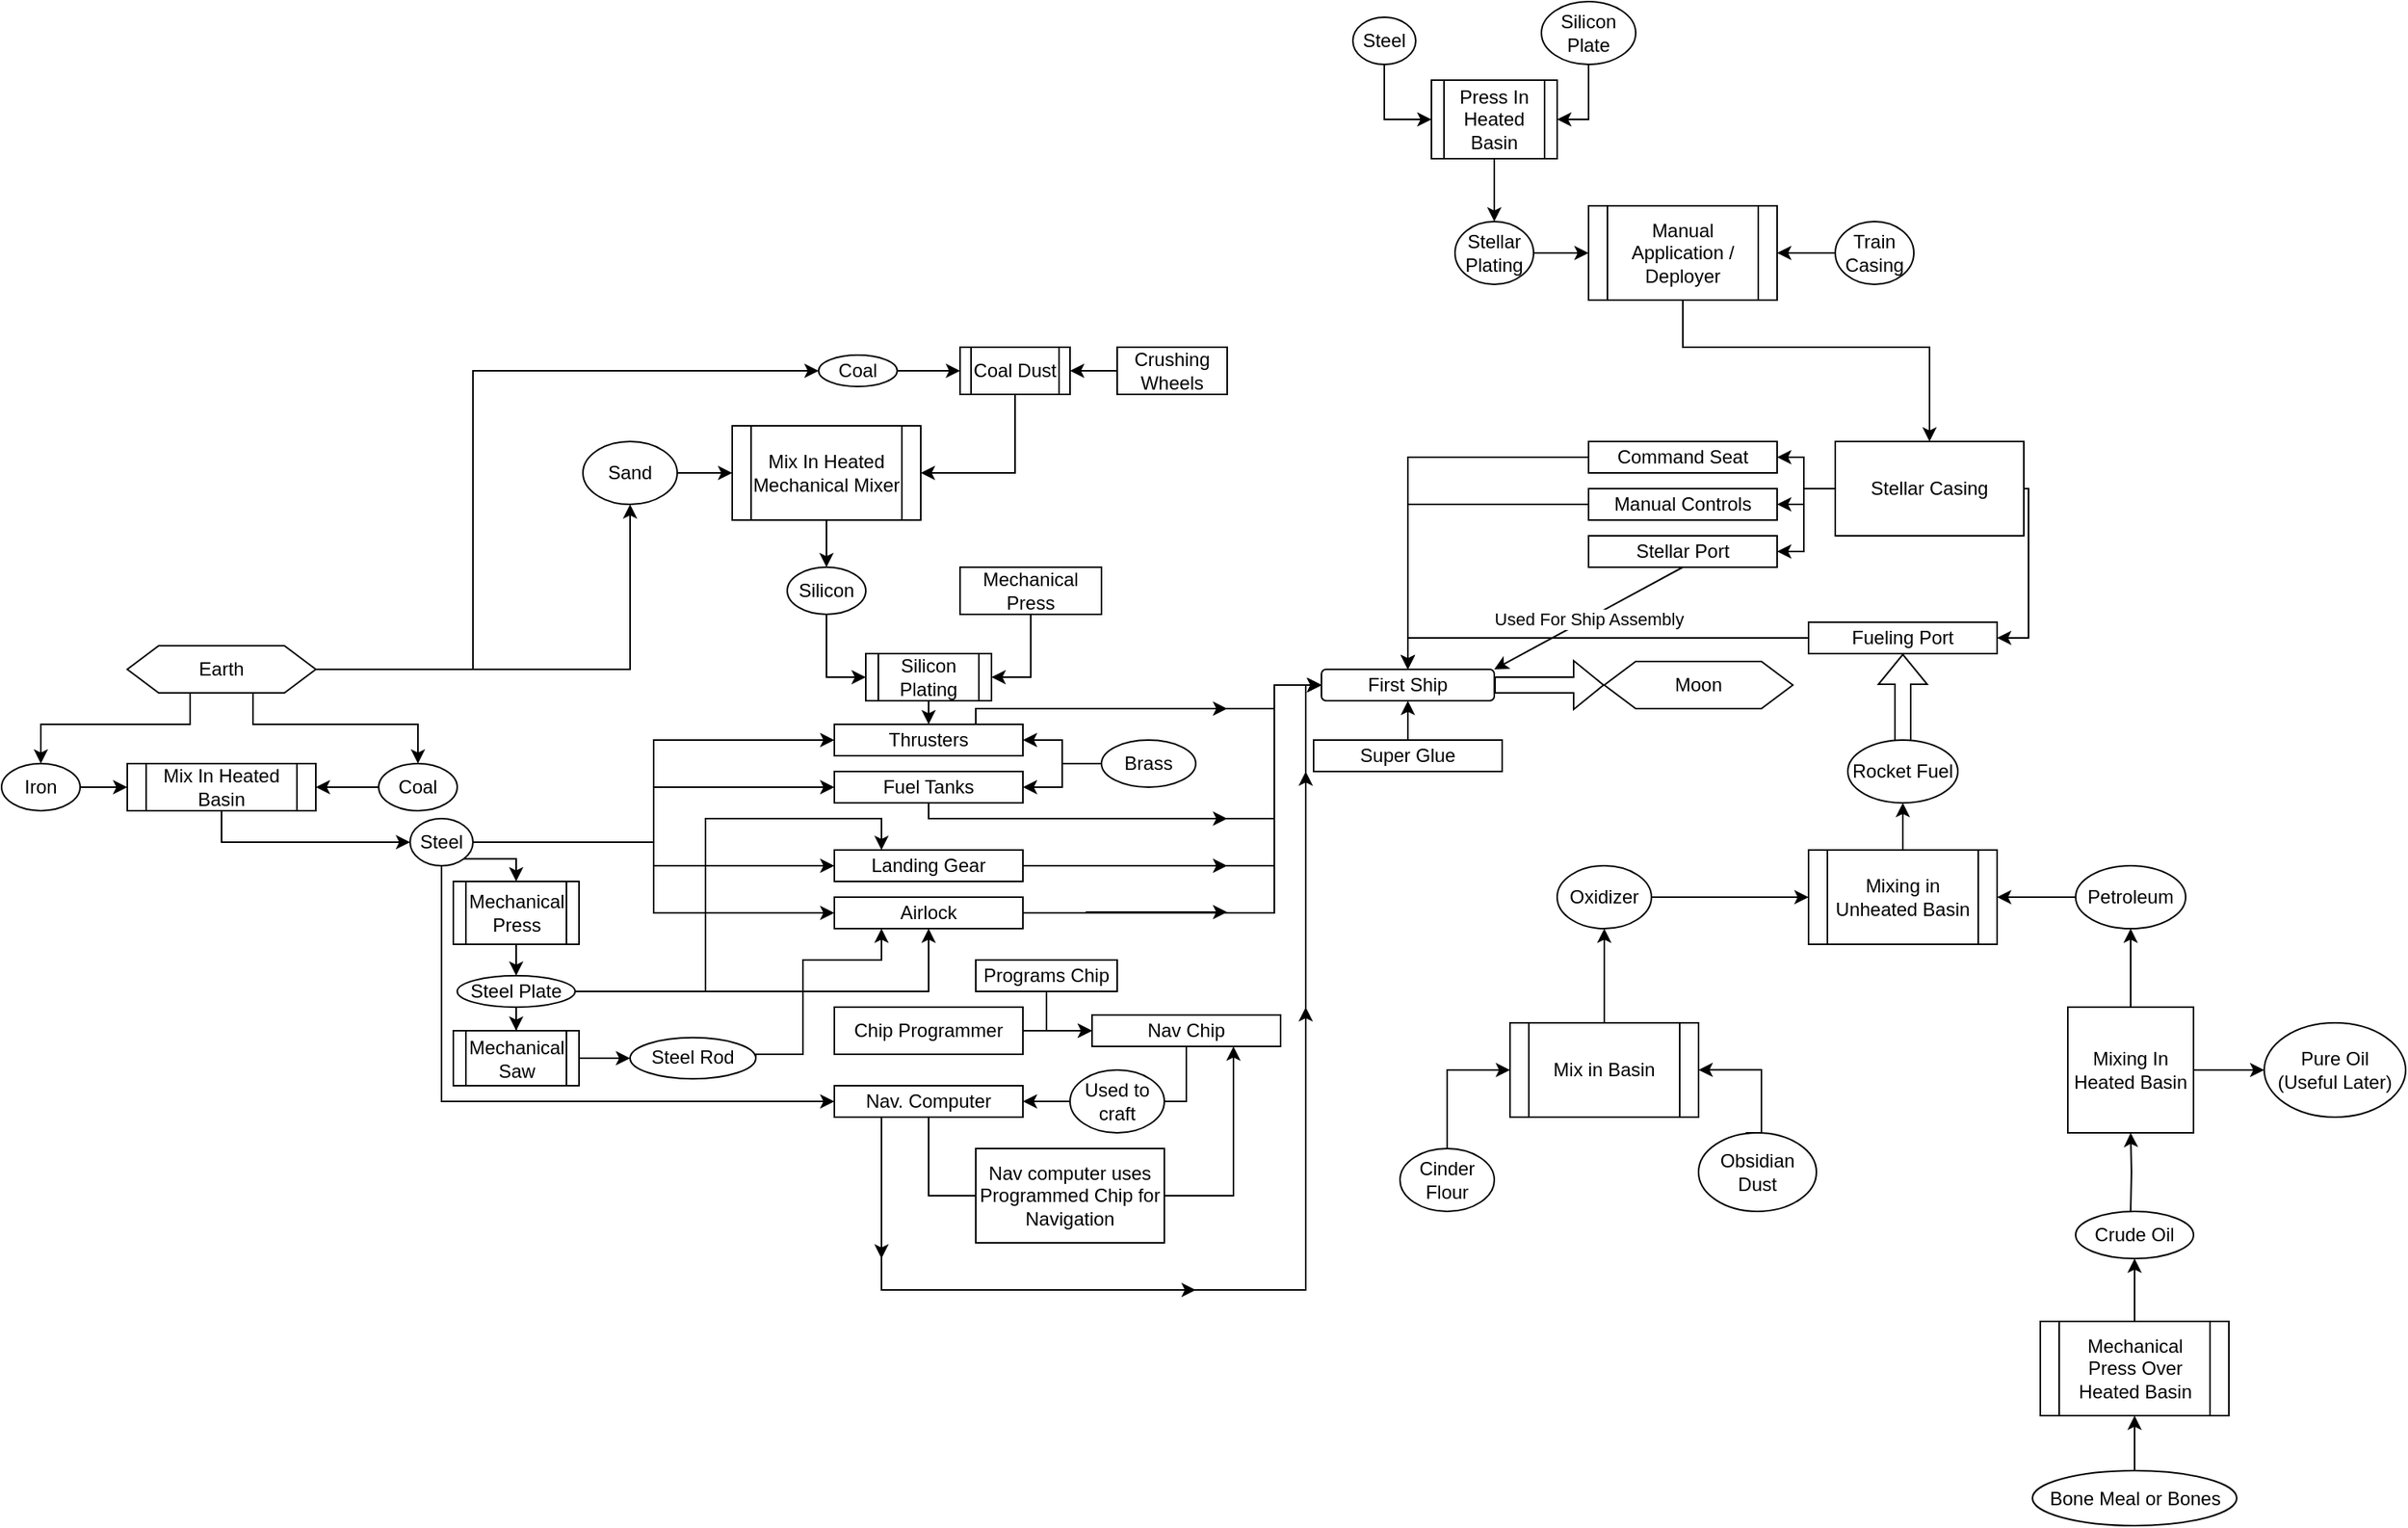 <mxfile version="22.0.3" type="device">
  <diagram id="C5RBs43oDa-KdzZeNtuy" name="Earth-&gt;Moon">
    <mxGraphModel dx="2336" dy="2049" grid="1" gridSize="10" guides="1" tooltips="1" connect="1" arrows="1" fold="1" page="1" pageScale="1" pageWidth="827" pageHeight="1169" math="0" shadow="0">
      <root>
        <mxCell id="WIyWlLk6GJQsqaUBKTNV-0" />
        <mxCell id="WIyWlLk6GJQsqaUBKTNV-1" parent="WIyWlLk6GJQsqaUBKTNV-0" />
        <mxCell id="cwQ-OPMPcQKXecQ_NL5o-87" style="edgeStyle=orthogonalEdgeStyle;rounded=0;orthogonalLoop=1;jettySize=auto;html=1;entryX=0.5;entryY=0;entryDx=0;entryDy=0;" parent="WIyWlLk6GJQsqaUBKTNV-1" source="9_5W3yclDO51c-iYAp30-9" target="9_5W3yclDO51c-iYAp30-6" edge="1">
          <mxGeometry relative="1" as="geometry" />
        </mxCell>
        <mxCell id="9_5W3yclDO51c-iYAp30-9" value="Fueling Port" style="rounded=0;whiteSpace=wrap;html=1;" parent="WIyWlLk6GJQsqaUBKTNV-1" vertex="1">
          <mxGeometry x="810" y="-15" width="120" height="20" as="geometry" />
        </mxCell>
        <mxCell id="9_5W3yclDO51c-iYAp30-6" value="First Ship" style="rounded=1;whiteSpace=wrap;html=1;" parent="WIyWlLk6GJQsqaUBKTNV-1" vertex="1">
          <mxGeometry x="500" y="15" width="110" height="20" as="geometry" />
        </mxCell>
        <mxCell id="cwQ-OPMPcQKXecQ_NL5o-86" style="edgeStyle=orthogonalEdgeStyle;rounded=0;orthogonalLoop=1;jettySize=auto;html=1;entryX=0.5;entryY=0;entryDx=0;entryDy=0;" parent="WIyWlLk6GJQsqaUBKTNV-1" source="9_5W3yclDO51c-iYAp30-14" target="9_5W3yclDO51c-iYAp30-6" edge="1">
          <mxGeometry relative="1" as="geometry" />
        </mxCell>
        <mxCell id="9_5W3yclDO51c-iYAp30-14" value="Command Seat" style="rounded=0;whiteSpace=wrap;html=1;" parent="WIyWlLk6GJQsqaUBKTNV-1" vertex="1">
          <mxGeometry x="670" y="-130" width="120" height="20" as="geometry" />
        </mxCell>
        <mxCell id="cwQ-OPMPcQKXecQ_NL5o-54" style="edgeStyle=orthogonalEdgeStyle;rounded=0;orthogonalLoop=1;jettySize=auto;html=1;entryX=0.75;entryY=1;entryDx=0;entryDy=0;exitX=0.5;exitY=1;exitDx=0;exitDy=0;" parent="WIyWlLk6GJQsqaUBKTNV-1" source="9_5W3yclDO51c-iYAp30-15" target="9_5W3yclDO51c-iYAp30-16" edge="1">
          <mxGeometry relative="1" as="geometry">
            <Array as="points">
              <mxPoint x="250" y="350" />
              <mxPoint x="444" y="350" />
            </Array>
          </mxGeometry>
        </mxCell>
        <mxCell id="cwQ-OPMPcQKXecQ_NL5o-66" style="edgeStyle=orthogonalEdgeStyle;rounded=0;orthogonalLoop=1;jettySize=auto;html=1;exitX=0.25;exitY=1;exitDx=0;exitDy=0;entryX=0;entryY=0.5;entryDx=0;entryDy=0;" parent="WIyWlLk6GJQsqaUBKTNV-1" source="9_5W3yclDO51c-iYAp30-15" target="9_5W3yclDO51c-iYAp30-6" edge="1">
          <mxGeometry relative="1" as="geometry">
            <Array as="points">
              <mxPoint x="220" y="410" />
              <mxPoint x="490" y="410" />
              <mxPoint x="490" y="25" />
            </Array>
          </mxGeometry>
        </mxCell>
        <mxCell id="9_5W3yclDO51c-iYAp30-15" value="Nav. Computer" style="rounded=0;whiteSpace=wrap;html=1;" parent="WIyWlLk6GJQsqaUBKTNV-1" vertex="1">
          <mxGeometry x="190" y="280" width="120" height="20" as="geometry" />
        </mxCell>
        <mxCell id="cwQ-OPMPcQKXecQ_NL5o-53" style="edgeStyle=orthogonalEdgeStyle;rounded=0;orthogonalLoop=1;jettySize=auto;html=1;entryX=1;entryY=0.5;entryDx=0;entryDy=0;" parent="WIyWlLk6GJQsqaUBKTNV-1" source="9_5W3yclDO51c-iYAp30-16" target="9_5W3yclDO51c-iYAp30-15" edge="1">
          <mxGeometry relative="1" as="geometry">
            <Array as="points">
              <mxPoint x="414" y="290" />
            </Array>
          </mxGeometry>
        </mxCell>
        <mxCell id="9_5W3yclDO51c-iYAp30-16" value="Nav Chip" style="rounded=0;whiteSpace=wrap;html=1;" parent="WIyWlLk6GJQsqaUBKTNV-1" vertex="1">
          <mxGeometry x="354" y="235" width="120" height="20" as="geometry" />
        </mxCell>
        <mxCell id="cwQ-OPMPcQKXecQ_NL5o-48" style="edgeStyle=orthogonalEdgeStyle;rounded=0;orthogonalLoop=1;jettySize=auto;html=1;entryX=0;entryY=0.5;entryDx=0;entryDy=0;" parent="WIyWlLk6GJQsqaUBKTNV-1" source="9_5W3yclDO51c-iYAp30-17" target="9_5W3yclDO51c-iYAp30-16" edge="1">
          <mxGeometry relative="1" as="geometry">
            <mxPoint x="350" y="245" as="targetPoint" />
          </mxGeometry>
        </mxCell>
        <mxCell id="9_5W3yclDO51c-iYAp30-17" value="Chip Programmer" style="rounded=0;whiteSpace=wrap;html=1;" parent="WIyWlLk6GJQsqaUBKTNV-1" vertex="1">
          <mxGeometry x="190" y="230" width="120" height="30" as="geometry" />
        </mxCell>
        <mxCell id="cwQ-OPMPcQKXecQ_NL5o-37" style="edgeStyle=orthogonalEdgeStyle;rounded=0;orthogonalLoop=1;jettySize=auto;html=1;" parent="WIyWlLk6GJQsqaUBKTNV-1" source="9_5W3yclDO51c-iYAp30-20" target="cwQ-OPMPcQKXecQ_NL5o-35" edge="1">
          <mxGeometry relative="1" as="geometry" />
        </mxCell>
        <mxCell id="cwQ-OPMPcQKXecQ_NL5o-38" style="edgeStyle=orthogonalEdgeStyle;rounded=0;orthogonalLoop=1;jettySize=auto;html=1;entryX=0;entryY=0.5;entryDx=0;entryDy=0;" parent="WIyWlLk6GJQsqaUBKTNV-1" source="9_5W3yclDO51c-iYAp30-20" target="cwQ-OPMPcQKXecQ_NL5o-26" edge="1">
          <mxGeometry relative="1" as="geometry">
            <Array as="points">
              <mxPoint x="-40" y="-175" />
            </Array>
          </mxGeometry>
        </mxCell>
        <mxCell id="_uk67Srlux6ZUrrW_Brj-21" style="edgeStyle=orthogonalEdgeStyle;rounded=0;orthogonalLoop=1;jettySize=auto;html=1;entryX=0.5;entryY=0;entryDx=0;entryDy=0;" parent="WIyWlLk6GJQsqaUBKTNV-1" source="9_5W3yclDO51c-iYAp30-20" target="_uk67Srlux6ZUrrW_Brj-18" edge="1">
          <mxGeometry relative="1" as="geometry">
            <Array as="points">
              <mxPoint x="-180" y="50" />
              <mxPoint x="-75" y="50" />
            </Array>
          </mxGeometry>
        </mxCell>
        <mxCell id="_uk67Srlux6ZUrrW_Brj-22" style="edgeStyle=orthogonalEdgeStyle;rounded=0;orthogonalLoop=1;jettySize=auto;html=1;entryX=0.5;entryY=0;entryDx=0;entryDy=0;" parent="WIyWlLk6GJQsqaUBKTNV-1" source="9_5W3yclDO51c-iYAp30-20" target="_uk67Srlux6ZUrrW_Brj-17" edge="1">
          <mxGeometry relative="1" as="geometry">
            <Array as="points">
              <mxPoint x="-220" y="50" />
              <mxPoint x="-315" y="50" />
            </Array>
          </mxGeometry>
        </mxCell>
        <mxCell id="9_5W3yclDO51c-iYAp30-20" value="Earth" style="shape=hexagon;perimeter=hexagonPerimeter2;whiteSpace=wrap;html=1;fixedSize=1;" parent="WIyWlLk6GJQsqaUBKTNV-1" vertex="1">
          <mxGeometry x="-260" width="120" height="30" as="geometry" />
        </mxCell>
        <mxCell id="9_5W3yclDO51c-iYAp30-21" value="Moon" style="shape=hexagon;perimeter=hexagonPerimeter2;whiteSpace=wrap;html=1;fixedSize=1;" parent="WIyWlLk6GJQsqaUBKTNV-1" vertex="1">
          <mxGeometry x="680" y="10" width="120" height="30" as="geometry" />
        </mxCell>
        <mxCell id="cwQ-OPMPcQKXecQ_NL5o-64" style="edgeStyle=orthogonalEdgeStyle;rounded=0;orthogonalLoop=1;jettySize=auto;html=1;entryX=0;entryY=0.5;entryDx=0;entryDy=0;" parent="WIyWlLk6GJQsqaUBKTNV-1" source="9_5W3yclDO51c-iYAp30-22" target="9_5W3yclDO51c-iYAp30-6" edge="1">
          <mxGeometry relative="1" as="geometry">
            <Array as="points">
              <mxPoint x="470" y="140" />
              <mxPoint x="470" y="25" />
            </Array>
          </mxGeometry>
        </mxCell>
        <mxCell id="9_5W3yclDO51c-iYAp30-22" value="Landing Gear" style="rounded=0;whiteSpace=wrap;html=1;" parent="WIyWlLk6GJQsqaUBKTNV-1" vertex="1">
          <mxGeometry x="190" y="130" width="120" height="20" as="geometry" />
        </mxCell>
        <mxCell id="cwQ-OPMPcQKXecQ_NL5o-62" style="edgeStyle=orthogonalEdgeStyle;rounded=0;orthogonalLoop=1;jettySize=auto;html=1;exitX=0.75;exitY=0;exitDx=0;exitDy=0;entryX=0;entryY=0.5;entryDx=0;entryDy=0;" parent="WIyWlLk6GJQsqaUBKTNV-1" source="9_5W3yclDO51c-iYAp30-23" target="9_5W3yclDO51c-iYAp30-6" edge="1">
          <mxGeometry relative="1" as="geometry">
            <Array as="points">
              <mxPoint x="280" y="40" />
              <mxPoint x="470" y="40" />
              <mxPoint x="470" y="25" />
            </Array>
          </mxGeometry>
        </mxCell>
        <mxCell id="9_5W3yclDO51c-iYAp30-23" value="Thrusters" style="rounded=0;whiteSpace=wrap;html=1;" parent="WIyWlLk6GJQsqaUBKTNV-1" vertex="1">
          <mxGeometry x="190" y="50" width="120" height="20" as="geometry" />
        </mxCell>
        <mxCell id="cwQ-OPMPcQKXecQ_NL5o-63" style="edgeStyle=orthogonalEdgeStyle;rounded=0;orthogonalLoop=1;jettySize=auto;html=1;entryX=0;entryY=0.5;entryDx=0;entryDy=0;" parent="WIyWlLk6GJQsqaUBKTNV-1" source="9_5W3yclDO51c-iYAp30-24" target="9_5W3yclDO51c-iYAp30-6" edge="1">
          <mxGeometry relative="1" as="geometry">
            <Array as="points">
              <mxPoint x="250" y="110" />
              <mxPoint x="470" y="110" />
              <mxPoint x="470" y="25" />
            </Array>
          </mxGeometry>
        </mxCell>
        <mxCell id="9_5W3yclDO51c-iYAp30-24" value="Fuel Tanks" style="rounded=0;whiteSpace=wrap;html=1;" parent="WIyWlLk6GJQsqaUBKTNV-1" vertex="1">
          <mxGeometry x="190" y="80" width="120" height="20" as="geometry" />
        </mxCell>
        <mxCell id="cwQ-OPMPcQKXecQ_NL5o-65" style="edgeStyle=orthogonalEdgeStyle;rounded=0;orthogonalLoop=1;jettySize=auto;html=1;exitX=1;exitY=0.5;exitDx=0;exitDy=0;entryX=0;entryY=0.5;entryDx=0;entryDy=0;" parent="WIyWlLk6GJQsqaUBKTNV-1" source="9_5W3yclDO51c-iYAp30-26" target="9_5W3yclDO51c-iYAp30-6" edge="1">
          <mxGeometry relative="1" as="geometry">
            <Array as="points">
              <mxPoint x="470" y="170" />
              <mxPoint x="470" y="25" />
            </Array>
          </mxGeometry>
        </mxCell>
        <mxCell id="9_5W3yclDO51c-iYAp30-26" value="Airlock" style="rounded=0;whiteSpace=wrap;html=1;" parent="WIyWlLk6GJQsqaUBKTNV-1" vertex="1">
          <mxGeometry x="190" y="160" width="120" height="20" as="geometry" />
        </mxCell>
        <mxCell id="cwQ-OPMPcQKXecQ_NL5o-85" style="edgeStyle=orthogonalEdgeStyle;rounded=0;orthogonalLoop=1;jettySize=auto;html=1;entryX=0.5;entryY=0;entryDx=0;entryDy=0;" parent="WIyWlLk6GJQsqaUBKTNV-1" source="9_5W3yclDO51c-iYAp30-28" target="9_5W3yclDO51c-iYAp30-6" edge="1">
          <mxGeometry relative="1" as="geometry" />
        </mxCell>
        <mxCell id="9_5W3yclDO51c-iYAp30-28" value="Manual Controls" style="rounded=0;whiteSpace=wrap;html=1;" parent="WIyWlLk6GJQsqaUBKTNV-1" vertex="1">
          <mxGeometry x="670" y="-100" width="120" height="20" as="geometry" />
        </mxCell>
        <mxCell id="9_5W3yclDO51c-iYAp30-29" value="Stellar Port" style="rounded=0;whiteSpace=wrap;html=1;" parent="WIyWlLk6GJQsqaUBKTNV-1" vertex="1">
          <mxGeometry x="670" y="-70" width="120" height="20" as="geometry" />
        </mxCell>
        <mxCell id="9_5W3yclDO51c-iYAp30-64" style="edgeStyle=orthogonalEdgeStyle;rounded=0;orthogonalLoop=1;jettySize=auto;html=1;entryX=0.5;entryY=1;entryDx=0;entryDy=0;" parent="WIyWlLk6GJQsqaUBKTNV-1" source="9_5W3yclDO51c-iYAp30-30" target="9_5W3yclDO51c-iYAp30-6" edge="1">
          <mxGeometry relative="1" as="geometry" />
        </mxCell>
        <mxCell id="9_5W3yclDO51c-iYAp30-30" value="Super Glue" style="rounded=0;whiteSpace=wrap;html=1;" parent="WIyWlLk6GJQsqaUBKTNV-1" vertex="1">
          <mxGeometry x="495" y="60" width="120" height="20" as="geometry" />
        </mxCell>
        <mxCell id="cwQ-OPMPcQKXecQ_NL5o-3" value="" style="shape=flexArrow;endArrow=classic;html=1;rounded=0;exitX=1;exitY=0.5;exitDx=0;exitDy=0;entryX=0;entryY=0.5;entryDx=0;entryDy=0;" parent="WIyWlLk6GJQsqaUBKTNV-1" source="9_5W3yclDO51c-iYAp30-6" target="9_5W3yclDO51c-iYAp30-21" edge="1">
          <mxGeometry width="50" height="50" relative="1" as="geometry">
            <mxPoint x="660" y="200" as="sourcePoint" />
            <mxPoint x="710" y="150" as="targetPoint" />
          </mxGeometry>
        </mxCell>
        <mxCell id="cwQ-OPMPcQKXecQ_NL5o-50" style="edgeStyle=orthogonalEdgeStyle;rounded=0;orthogonalLoop=1;jettySize=auto;html=1;entryX=0;entryY=0.5;entryDx=0;entryDy=0;" parent="WIyWlLk6GJQsqaUBKTNV-1" target="9_5W3yclDO51c-iYAp30-15" edge="1" source="_uk67Srlux6ZUrrW_Brj-23">
          <mxGeometry relative="1" as="geometry">
            <Array as="points">
              <mxPoint x="-60" y="290" />
            </Array>
            <mxPoint y="120" as="sourcePoint" />
          </mxGeometry>
        </mxCell>
        <mxCell id="cwQ-OPMPcQKXecQ_NL5o-15" style="edgeStyle=orthogonalEdgeStyle;rounded=0;orthogonalLoop=1;jettySize=auto;html=1;" parent="WIyWlLk6GJQsqaUBKTNV-1" source="cwQ-OPMPcQKXecQ_NL5o-9" target="9_5W3yclDO51c-iYAp30-23" edge="1">
          <mxGeometry relative="1" as="geometry" />
        </mxCell>
        <mxCell id="cwQ-OPMPcQKXecQ_NL5o-16" style="edgeStyle=orthogonalEdgeStyle;rounded=0;orthogonalLoop=1;jettySize=auto;html=1;" parent="WIyWlLk6GJQsqaUBKTNV-1" source="cwQ-OPMPcQKXecQ_NL5o-9" target="9_5W3yclDO51c-iYAp30-24" edge="1">
          <mxGeometry relative="1" as="geometry" />
        </mxCell>
        <mxCell id="cwQ-OPMPcQKXecQ_NL5o-9" value="Brass" style="ellipse;whiteSpace=wrap;html=1;" parent="WIyWlLk6GJQsqaUBKTNV-1" vertex="1">
          <mxGeometry x="360" y="60" width="60" height="30" as="geometry" />
        </mxCell>
        <mxCell id="cwQ-OPMPcQKXecQ_NL5o-13" value="Silicon Plating" style="shape=process;whiteSpace=wrap;html=1;backgroundOutline=1;" parent="WIyWlLk6GJQsqaUBKTNV-1" vertex="1">
          <mxGeometry x="210" y="5" width="80" height="30" as="geometry" />
        </mxCell>
        <mxCell id="cwQ-OPMPcQKXecQ_NL5o-18" style="edgeStyle=orthogonalEdgeStyle;rounded=0;orthogonalLoop=1;jettySize=auto;html=1;entryX=1;entryY=0.5;entryDx=0;entryDy=0;" parent="WIyWlLk6GJQsqaUBKTNV-1" source="cwQ-OPMPcQKXecQ_NL5o-17" target="cwQ-OPMPcQKXecQ_NL5o-13" edge="1">
          <mxGeometry relative="1" as="geometry" />
        </mxCell>
        <mxCell id="cwQ-OPMPcQKXecQ_NL5o-17" value="Mechanical Press" style="rounded=0;whiteSpace=wrap;html=1;" parent="WIyWlLk6GJQsqaUBKTNV-1" vertex="1">
          <mxGeometry x="270" y="-50" width="90" height="30" as="geometry" />
        </mxCell>
        <mxCell id="cwQ-OPMPcQKXecQ_NL5o-21" style="edgeStyle=orthogonalEdgeStyle;rounded=0;orthogonalLoop=1;jettySize=auto;html=1;entryX=0;entryY=0.5;entryDx=0;entryDy=0;" parent="WIyWlLk6GJQsqaUBKTNV-1" source="cwQ-OPMPcQKXecQ_NL5o-20" target="cwQ-OPMPcQKXecQ_NL5o-13" edge="1">
          <mxGeometry relative="1" as="geometry" />
        </mxCell>
        <mxCell id="cwQ-OPMPcQKXecQ_NL5o-20" value="Silicon" style="ellipse;whiteSpace=wrap;html=1;" parent="WIyWlLk6GJQsqaUBKTNV-1" vertex="1">
          <mxGeometry x="160" y="-50" width="50" height="30" as="geometry" />
        </mxCell>
        <mxCell id="cwQ-OPMPcQKXecQ_NL5o-23" style="edgeStyle=orthogonalEdgeStyle;rounded=0;orthogonalLoop=1;jettySize=auto;html=1;" parent="WIyWlLk6GJQsqaUBKTNV-1" source="cwQ-OPMPcQKXecQ_NL5o-22" target="cwQ-OPMPcQKXecQ_NL5o-20" edge="1">
          <mxGeometry relative="1" as="geometry" />
        </mxCell>
        <mxCell id="cwQ-OPMPcQKXecQ_NL5o-22" value="Mix In Heated Mechanical Mixer" style="shape=process;whiteSpace=wrap;html=1;backgroundOutline=1;" parent="WIyWlLk6GJQsqaUBKTNV-1" vertex="1">
          <mxGeometry x="125" y="-140" width="120" height="60" as="geometry" />
        </mxCell>
        <mxCell id="cwQ-OPMPcQKXecQ_NL5o-33" style="edgeStyle=orthogonalEdgeStyle;rounded=0;orthogonalLoop=1;jettySize=auto;html=1;entryX=1;entryY=0.5;entryDx=0;entryDy=0;" parent="WIyWlLk6GJQsqaUBKTNV-1" source="cwQ-OPMPcQKXecQ_NL5o-25" target="cwQ-OPMPcQKXecQ_NL5o-22" edge="1">
          <mxGeometry relative="1" as="geometry">
            <Array as="points">
              <mxPoint x="305" y="-110" />
            </Array>
          </mxGeometry>
        </mxCell>
        <mxCell id="cwQ-OPMPcQKXecQ_NL5o-25" value="Coal Dust" style="shape=process;whiteSpace=wrap;html=1;backgroundOutline=1;" parent="WIyWlLk6GJQsqaUBKTNV-1" vertex="1">
          <mxGeometry x="270" y="-190" width="70" height="30" as="geometry" />
        </mxCell>
        <mxCell id="cwQ-OPMPcQKXecQ_NL5o-27" style="edgeStyle=orthogonalEdgeStyle;rounded=0;orthogonalLoop=1;jettySize=auto;html=1;" parent="WIyWlLk6GJQsqaUBKTNV-1" source="cwQ-OPMPcQKXecQ_NL5o-26" edge="1">
          <mxGeometry relative="1" as="geometry">
            <mxPoint x="270" y="-175" as="targetPoint" />
          </mxGeometry>
        </mxCell>
        <mxCell id="cwQ-OPMPcQKXecQ_NL5o-26" value="Coal" style="ellipse;whiteSpace=wrap;html=1;" parent="WIyWlLk6GJQsqaUBKTNV-1" vertex="1">
          <mxGeometry x="180" y="-185" width="50" height="20" as="geometry" />
        </mxCell>
        <mxCell id="cwQ-OPMPcQKXecQ_NL5o-31" style="edgeStyle=orthogonalEdgeStyle;rounded=0;orthogonalLoop=1;jettySize=auto;html=1;entryX=1;entryY=0.5;entryDx=0;entryDy=0;" parent="WIyWlLk6GJQsqaUBKTNV-1" target="cwQ-OPMPcQKXecQ_NL5o-25" edge="1">
          <mxGeometry relative="1" as="geometry">
            <mxPoint x="374" y="-175" as="sourcePoint" />
          </mxGeometry>
        </mxCell>
        <mxCell id="cwQ-OPMPcQKXecQ_NL5o-36" style="edgeStyle=orthogonalEdgeStyle;rounded=0;orthogonalLoop=1;jettySize=auto;html=1;entryX=0;entryY=0.5;entryDx=0;entryDy=0;" parent="WIyWlLk6GJQsqaUBKTNV-1" source="cwQ-OPMPcQKXecQ_NL5o-35" target="cwQ-OPMPcQKXecQ_NL5o-22" edge="1">
          <mxGeometry relative="1" as="geometry" />
        </mxCell>
        <mxCell id="cwQ-OPMPcQKXecQ_NL5o-35" value="Sand" style="ellipse;whiteSpace=wrap;html=1;" parent="WIyWlLk6GJQsqaUBKTNV-1" vertex="1">
          <mxGeometry x="30" y="-130" width="60" height="40" as="geometry" />
        </mxCell>
        <mxCell id="cwQ-OPMPcQKXecQ_NL5o-40" value="Crushing Wheels" style="rounded=0;whiteSpace=wrap;html=1;" parent="WIyWlLk6GJQsqaUBKTNV-1" vertex="1">
          <mxGeometry x="370" y="-190" width="70" height="30" as="geometry" />
        </mxCell>
        <mxCell id="cwQ-OPMPcQKXecQ_NL5o-52" value="Used to craft" style="ellipse;whiteSpace=wrap;html=1;" parent="WIyWlLk6GJQsqaUBKTNV-1" vertex="1">
          <mxGeometry x="340" y="270" width="60" height="40" as="geometry" />
        </mxCell>
        <mxCell id="cwQ-OPMPcQKXecQ_NL5o-55" value="Nav computer uses Programmed Chip for Navigation" style="rounded=0;whiteSpace=wrap;html=1;" parent="WIyWlLk6GJQsqaUBKTNV-1" vertex="1">
          <mxGeometry x="280" y="320" width="120" height="60" as="geometry" />
        </mxCell>
        <mxCell id="cwQ-OPMPcQKXecQ_NL5o-58" style="edgeStyle=orthogonalEdgeStyle;rounded=0;orthogonalLoop=1;jettySize=auto;html=1;entryX=0;entryY=0.5;entryDx=0;entryDy=0;" parent="WIyWlLk6GJQsqaUBKTNV-1" source="cwQ-OPMPcQKXecQ_NL5o-57" target="9_5W3yclDO51c-iYAp30-16" edge="1">
          <mxGeometry relative="1" as="geometry" />
        </mxCell>
        <mxCell id="cwQ-OPMPcQKXecQ_NL5o-57" value="Programs Chip" style="rounded=0;whiteSpace=wrap;html=1;" parent="WIyWlLk6GJQsqaUBKTNV-1" vertex="1">
          <mxGeometry x="280" y="200" width="90" height="20" as="geometry" />
        </mxCell>
        <mxCell id="cwQ-OPMPcQKXecQ_NL5o-60" value="" style="endArrow=classic;html=1;rounded=0;exitX=0.5;exitY=1;exitDx=0;exitDy=0;entryX=0.5;entryY=0;entryDx=0;entryDy=0;" parent="WIyWlLk6GJQsqaUBKTNV-1" source="cwQ-OPMPcQKXecQ_NL5o-13" target="9_5W3yclDO51c-iYAp30-23" edge="1">
          <mxGeometry width="50" height="50" relative="1" as="geometry">
            <mxPoint x="400" y="190" as="sourcePoint" />
            <mxPoint x="450" y="140" as="targetPoint" />
          </mxGeometry>
        </mxCell>
        <mxCell id="cwQ-OPMPcQKXecQ_NL5o-67" value="" style="endArrow=classic;html=1;rounded=0;" parent="WIyWlLk6GJQsqaUBKTNV-1" edge="1">
          <mxGeometry width="50" height="50" relative="1" as="geometry">
            <mxPoint x="350" y="40" as="sourcePoint" />
            <mxPoint x="440" y="40" as="targetPoint" />
          </mxGeometry>
        </mxCell>
        <mxCell id="cwQ-OPMPcQKXecQ_NL5o-68" value="" style="endArrow=classic;html=1;rounded=0;" parent="WIyWlLk6GJQsqaUBKTNV-1" edge="1">
          <mxGeometry width="50" height="50" relative="1" as="geometry">
            <mxPoint x="350" y="110" as="sourcePoint" />
            <mxPoint x="440" y="110" as="targetPoint" />
          </mxGeometry>
        </mxCell>
        <mxCell id="cwQ-OPMPcQKXecQ_NL5o-69" value="" style="endArrow=classic;html=1;rounded=0;" parent="WIyWlLk6GJQsqaUBKTNV-1" edge="1">
          <mxGeometry width="50" height="50" relative="1" as="geometry">
            <mxPoint x="350" y="140" as="sourcePoint" />
            <mxPoint x="440" y="140" as="targetPoint" />
          </mxGeometry>
        </mxCell>
        <mxCell id="cwQ-OPMPcQKXecQ_NL5o-70" value="" style="endArrow=classic;html=1;rounded=0;" parent="WIyWlLk6GJQsqaUBKTNV-1" edge="1">
          <mxGeometry width="50" height="50" relative="1" as="geometry">
            <mxPoint x="350" y="169.5" as="sourcePoint" />
            <mxPoint x="440" y="169.5" as="targetPoint" />
          </mxGeometry>
        </mxCell>
        <mxCell id="cwQ-OPMPcQKXecQ_NL5o-71" value="" style="endArrow=classic;html=1;rounded=0;" parent="WIyWlLk6GJQsqaUBKTNV-1" edge="1">
          <mxGeometry width="50" height="50" relative="1" as="geometry">
            <mxPoint x="490" y="170" as="sourcePoint" />
            <mxPoint x="490" y="80" as="targetPoint" />
          </mxGeometry>
        </mxCell>
        <mxCell id="cwQ-OPMPcQKXecQ_NL5o-72" value="" style="endArrow=classic;html=1;rounded=0;" parent="WIyWlLk6GJQsqaUBKTNV-1" edge="1">
          <mxGeometry width="50" height="50" relative="1" as="geometry">
            <mxPoint x="490" y="320" as="sourcePoint" />
            <mxPoint x="490" y="230" as="targetPoint" />
          </mxGeometry>
        </mxCell>
        <mxCell id="cwQ-OPMPcQKXecQ_NL5o-73" value="" style="endArrow=classic;html=1;rounded=0;" parent="WIyWlLk6GJQsqaUBKTNV-1" edge="1">
          <mxGeometry width="50" height="50" relative="1" as="geometry">
            <mxPoint x="290" y="410" as="sourcePoint" />
            <mxPoint x="420" y="410" as="targetPoint" />
          </mxGeometry>
        </mxCell>
        <mxCell id="cwQ-OPMPcQKXecQ_NL5o-74" value="" style="endArrow=classic;html=1;rounded=0;" parent="WIyWlLk6GJQsqaUBKTNV-1" edge="1">
          <mxGeometry width="50" height="50" relative="1" as="geometry">
            <mxPoint x="220" y="300" as="sourcePoint" />
            <mxPoint x="220" y="390" as="targetPoint" />
          </mxGeometry>
        </mxCell>
        <mxCell id="cwQ-OPMPcQKXecQ_NL5o-103" style="edgeStyle=orthogonalEdgeStyle;rounded=0;orthogonalLoop=1;jettySize=auto;html=1;" parent="WIyWlLk6GJQsqaUBKTNV-1" source="cwQ-OPMPcQKXecQ_NL5o-75" target="cwQ-OPMPcQKXecQ_NL5o-102" edge="1">
          <mxGeometry relative="1" as="geometry">
            <Array as="points">
              <mxPoint x="730" y="-190" />
              <mxPoint x="887" y="-190" />
            </Array>
          </mxGeometry>
        </mxCell>
        <mxCell id="cwQ-OPMPcQKXecQ_NL5o-75" value="Manual Application /&lt;br&gt;Deployer" style="shape=process;whiteSpace=wrap;html=1;backgroundOutline=1;" parent="WIyWlLk6GJQsqaUBKTNV-1" vertex="1">
          <mxGeometry x="670" y="-280" width="120" height="60" as="geometry" />
        </mxCell>
        <mxCell id="cwQ-OPMPcQKXecQ_NL5o-76" value="" style="endArrow=classic;html=1;rounded=0;exitX=0.5;exitY=1;exitDx=0;exitDy=0;entryX=1;entryY=0;entryDx=0;entryDy=0;" parent="WIyWlLk6GJQsqaUBKTNV-1" source="9_5W3yclDO51c-iYAp30-29" target="9_5W3yclDO51c-iYAp30-6" edge="1">
          <mxGeometry relative="1" as="geometry">
            <mxPoint x="370" y="70" as="sourcePoint" />
            <mxPoint x="470" y="70" as="targetPoint" />
          </mxGeometry>
        </mxCell>
        <mxCell id="cwQ-OPMPcQKXecQ_NL5o-77" value="Used For Ship Assembly" style="edgeLabel;resizable=0;html=1;align=center;verticalAlign=middle;" parent="cwQ-OPMPcQKXecQ_NL5o-76" connectable="0" vertex="1">
          <mxGeometry relative="1" as="geometry" />
        </mxCell>
        <mxCell id="cwQ-OPMPcQKXecQ_NL5o-94" style="edgeStyle=orthogonalEdgeStyle;rounded=0;orthogonalLoop=1;jettySize=auto;html=1;entryX=0;entryY=0.5;entryDx=0;entryDy=0;" parent="WIyWlLk6GJQsqaUBKTNV-1" source="cwQ-OPMPcQKXecQ_NL5o-89" target="cwQ-OPMPcQKXecQ_NL5o-90" edge="1">
          <mxGeometry relative="1" as="geometry">
            <Array as="points">
              <mxPoint x="540" y="-335" />
            </Array>
          </mxGeometry>
        </mxCell>
        <mxCell id="cwQ-OPMPcQKXecQ_NL5o-89" value="Steel" style="ellipse;whiteSpace=wrap;html=1;" parent="WIyWlLk6GJQsqaUBKTNV-1" vertex="1">
          <mxGeometry x="520" y="-400" width="40" height="30" as="geometry" />
        </mxCell>
        <mxCell id="cwQ-OPMPcQKXecQ_NL5o-97" style="edgeStyle=orthogonalEdgeStyle;rounded=0;orthogonalLoop=1;jettySize=auto;html=1;" parent="WIyWlLk6GJQsqaUBKTNV-1" source="cwQ-OPMPcQKXecQ_NL5o-90" target="cwQ-OPMPcQKXecQ_NL5o-96" edge="1">
          <mxGeometry relative="1" as="geometry" />
        </mxCell>
        <mxCell id="cwQ-OPMPcQKXecQ_NL5o-90" value="Press In Heated Basin" style="shape=process;whiteSpace=wrap;html=1;backgroundOutline=1;" parent="WIyWlLk6GJQsqaUBKTNV-1" vertex="1">
          <mxGeometry x="570" y="-360" width="80" height="50" as="geometry" />
        </mxCell>
        <mxCell id="cwQ-OPMPcQKXecQ_NL5o-95" style="edgeStyle=orthogonalEdgeStyle;rounded=0;orthogonalLoop=1;jettySize=auto;html=1;entryX=1;entryY=0.5;entryDx=0;entryDy=0;" parent="WIyWlLk6GJQsqaUBKTNV-1" source="cwQ-OPMPcQKXecQ_NL5o-93" target="cwQ-OPMPcQKXecQ_NL5o-90" edge="1">
          <mxGeometry relative="1" as="geometry" />
        </mxCell>
        <mxCell id="cwQ-OPMPcQKXecQ_NL5o-93" value="Silicon Plate" style="ellipse;whiteSpace=wrap;html=1;" parent="WIyWlLk6GJQsqaUBKTNV-1" vertex="1">
          <mxGeometry x="640" y="-410" width="60" height="40" as="geometry" />
        </mxCell>
        <mxCell id="cwQ-OPMPcQKXecQ_NL5o-96" value="Stellar Plating" style="ellipse;whiteSpace=wrap;html=1;" parent="WIyWlLk6GJQsqaUBKTNV-1" vertex="1">
          <mxGeometry x="585" y="-270" width="50" height="40" as="geometry" />
        </mxCell>
        <mxCell id="cwQ-OPMPcQKXecQ_NL5o-98" value="" style="endArrow=classic;html=1;rounded=0;exitX=1;exitY=0.5;exitDx=0;exitDy=0;entryX=0;entryY=0.5;entryDx=0;entryDy=0;" parent="WIyWlLk6GJQsqaUBKTNV-1" source="cwQ-OPMPcQKXecQ_NL5o-96" target="cwQ-OPMPcQKXecQ_NL5o-75" edge="1">
          <mxGeometry width="50" height="50" relative="1" as="geometry">
            <mxPoint x="590" y="-90" as="sourcePoint" />
            <mxPoint x="640" y="-140" as="targetPoint" />
          </mxGeometry>
        </mxCell>
        <mxCell id="cwQ-OPMPcQKXecQ_NL5o-101" style="edgeStyle=orthogonalEdgeStyle;rounded=0;orthogonalLoop=1;jettySize=auto;html=1;" parent="WIyWlLk6GJQsqaUBKTNV-1" source="cwQ-OPMPcQKXecQ_NL5o-100" target="cwQ-OPMPcQKXecQ_NL5o-75" edge="1">
          <mxGeometry relative="1" as="geometry" />
        </mxCell>
        <mxCell id="cwQ-OPMPcQKXecQ_NL5o-100" value="Train Casing" style="ellipse;whiteSpace=wrap;html=1;" parent="WIyWlLk6GJQsqaUBKTNV-1" vertex="1">
          <mxGeometry x="827" y="-270" width="50" height="40" as="geometry" />
        </mxCell>
        <mxCell id="cwQ-OPMPcQKXecQ_NL5o-104" style="edgeStyle=orthogonalEdgeStyle;rounded=0;orthogonalLoop=1;jettySize=auto;html=1;entryX=1;entryY=0.5;entryDx=0;entryDy=0;" parent="WIyWlLk6GJQsqaUBKTNV-1" source="cwQ-OPMPcQKXecQ_NL5o-102" target="9_5W3yclDO51c-iYAp30-9" edge="1">
          <mxGeometry relative="1" as="geometry">
            <Array as="points">
              <mxPoint x="950" y="-100" />
              <mxPoint x="950" y="-5" />
            </Array>
          </mxGeometry>
        </mxCell>
        <mxCell id="cwQ-OPMPcQKXecQ_NL5o-105" style="edgeStyle=orthogonalEdgeStyle;rounded=0;orthogonalLoop=1;jettySize=auto;html=1;entryX=1;entryY=0.5;entryDx=0;entryDy=0;" parent="WIyWlLk6GJQsqaUBKTNV-1" source="cwQ-OPMPcQKXecQ_NL5o-102" target="9_5W3yclDO51c-iYAp30-14" edge="1">
          <mxGeometry relative="1" as="geometry" />
        </mxCell>
        <mxCell id="cwQ-OPMPcQKXecQ_NL5o-106" style="edgeStyle=orthogonalEdgeStyle;rounded=0;orthogonalLoop=1;jettySize=auto;html=1;entryX=1;entryY=0.5;entryDx=0;entryDy=0;" parent="WIyWlLk6GJQsqaUBKTNV-1" source="cwQ-OPMPcQKXecQ_NL5o-102" target="9_5W3yclDO51c-iYAp30-28" edge="1">
          <mxGeometry relative="1" as="geometry" />
        </mxCell>
        <mxCell id="cwQ-OPMPcQKXecQ_NL5o-107" style="edgeStyle=orthogonalEdgeStyle;rounded=0;orthogonalLoop=1;jettySize=auto;html=1;entryX=1;entryY=0.5;entryDx=0;entryDy=0;" parent="WIyWlLk6GJQsqaUBKTNV-1" source="cwQ-OPMPcQKXecQ_NL5o-102" target="9_5W3yclDO51c-iYAp30-29" edge="1">
          <mxGeometry relative="1" as="geometry" />
        </mxCell>
        <mxCell id="cwQ-OPMPcQKXecQ_NL5o-102" value="Stellar Casing" style="rounded=0;whiteSpace=wrap;html=1;" parent="WIyWlLk6GJQsqaUBKTNV-1" vertex="1">
          <mxGeometry x="827" y="-130" width="120" height="60" as="geometry" />
        </mxCell>
        <mxCell id="cwQ-OPMPcQKXecQ_NL5o-108" value="" style="shape=flexArrow;endArrow=classic;html=1;rounded=0;exitX=0.5;exitY=0;exitDx=0;exitDy=0;entryX=0.5;entryY=1;entryDx=0;entryDy=0;" parent="WIyWlLk6GJQsqaUBKTNV-1" target="9_5W3yclDO51c-iYAp30-9" edge="1">
          <mxGeometry width="50" height="50" relative="1" as="geometry">
            <mxPoint x="870" y="65" as="sourcePoint" />
            <mxPoint x="690" y="-20" as="targetPoint" />
            <Array as="points" />
          </mxGeometry>
        </mxCell>
        <mxCell id="cwQ-OPMPcQKXecQ_NL5o-111" style="edgeStyle=orthogonalEdgeStyle;rounded=0;orthogonalLoop=1;jettySize=auto;html=1;" parent="WIyWlLk6GJQsqaUBKTNV-1" source="cwQ-OPMPcQKXecQ_NL5o-109" target="cwQ-OPMPcQKXecQ_NL5o-110" edge="1">
          <mxGeometry relative="1" as="geometry" />
        </mxCell>
        <mxCell id="cwQ-OPMPcQKXecQ_NL5o-109" value="Mixing in Unheated Basin" style="shape=process;whiteSpace=wrap;html=1;backgroundOutline=1;" parent="WIyWlLk6GJQsqaUBKTNV-1" vertex="1">
          <mxGeometry x="810" y="130" width="120" height="60" as="geometry" />
        </mxCell>
        <mxCell id="cwQ-OPMPcQKXecQ_NL5o-110" value="Rocket Fuel" style="ellipse;whiteSpace=wrap;html=1;" parent="WIyWlLk6GJQsqaUBKTNV-1" vertex="1">
          <mxGeometry x="835" y="60" width="70" height="40" as="geometry" />
        </mxCell>
        <mxCell id="cwQ-OPMPcQKXecQ_NL5o-114" style="edgeStyle=orthogonalEdgeStyle;rounded=0;orthogonalLoop=1;jettySize=auto;html=1;entryX=0.5;entryY=1;entryDx=0;entryDy=0;" parent="WIyWlLk6GJQsqaUBKTNV-1" source="cwQ-OPMPcQKXecQ_NL5o-112" target="cwQ-OPMPcQKXecQ_NL5o-113" edge="1">
          <mxGeometry relative="1" as="geometry" />
        </mxCell>
        <mxCell id="cwQ-OPMPcQKXecQ_NL5o-112" value="Mix in Basin" style="shape=process;whiteSpace=wrap;html=1;backgroundOutline=1;rotation=0;" parent="WIyWlLk6GJQsqaUBKTNV-1" vertex="1">
          <mxGeometry x="620" y="240" width="120" height="60" as="geometry" />
        </mxCell>
        <mxCell id="cwQ-OPMPcQKXecQ_NL5o-115" style="edgeStyle=orthogonalEdgeStyle;rounded=0;orthogonalLoop=1;jettySize=auto;html=1;entryX=0;entryY=0.5;entryDx=0;entryDy=0;" parent="WIyWlLk6GJQsqaUBKTNV-1" source="cwQ-OPMPcQKXecQ_NL5o-113" target="cwQ-OPMPcQKXecQ_NL5o-109" edge="1">
          <mxGeometry relative="1" as="geometry" />
        </mxCell>
        <mxCell id="cwQ-OPMPcQKXecQ_NL5o-113" value="Oxidizer" style="ellipse;whiteSpace=wrap;html=1;" parent="WIyWlLk6GJQsqaUBKTNV-1" vertex="1">
          <mxGeometry x="650" y="140" width="60" height="40" as="geometry" />
        </mxCell>
        <mxCell id="cwQ-OPMPcQKXecQ_NL5o-117" style="edgeStyle=orthogonalEdgeStyle;rounded=0;orthogonalLoop=1;jettySize=auto;html=1;entryX=0;entryY=0.5;entryDx=0;entryDy=0;" parent="WIyWlLk6GJQsqaUBKTNV-1" source="cwQ-OPMPcQKXecQ_NL5o-116" target="cwQ-OPMPcQKXecQ_NL5o-112" edge="1">
          <mxGeometry relative="1" as="geometry">
            <Array as="points">
              <mxPoint x="580" y="270" />
            </Array>
          </mxGeometry>
        </mxCell>
        <mxCell id="cwQ-OPMPcQKXecQ_NL5o-116" value="Cinder Flour" style="ellipse;whiteSpace=wrap;html=1;" parent="WIyWlLk6GJQsqaUBKTNV-1" vertex="1">
          <mxGeometry x="550" y="320" width="60" height="40" as="geometry" />
        </mxCell>
        <mxCell id="cwQ-OPMPcQKXecQ_NL5o-119" style="edgeStyle=orthogonalEdgeStyle;rounded=0;orthogonalLoop=1;jettySize=auto;html=1;entryX=1;entryY=0.5;entryDx=0;entryDy=0;" parent="WIyWlLk6GJQsqaUBKTNV-1" edge="1">
          <mxGeometry relative="1" as="geometry">
            <Array as="points">
              <mxPoint x="780" y="310" />
              <mxPoint x="780" y="270" />
            </Array>
            <mxPoint x="770" y="309.996" as="sourcePoint" />
            <mxPoint x="740" y="269.94" as="targetPoint" />
          </mxGeometry>
        </mxCell>
        <mxCell id="cwQ-OPMPcQKXecQ_NL5o-118" value="Obsidian Dust" style="ellipse;whiteSpace=wrap;html=1;" parent="WIyWlLk6GJQsqaUBKTNV-1" vertex="1">
          <mxGeometry x="740" y="310" width="75" height="50" as="geometry" />
        </mxCell>
        <mxCell id="_uk67Srlux6ZUrrW_Brj-1" style="edgeStyle=orthogonalEdgeStyle;rounded=0;orthogonalLoop=1;jettySize=auto;html=1;" parent="WIyWlLk6GJQsqaUBKTNV-1" source="_uk67Srlux6ZUrrW_Brj-0" target="cwQ-OPMPcQKXecQ_NL5o-109" edge="1">
          <mxGeometry relative="1" as="geometry" />
        </mxCell>
        <mxCell id="_uk67Srlux6ZUrrW_Brj-0" value="Petroleum" style="ellipse;whiteSpace=wrap;html=1;" parent="WIyWlLk6GJQsqaUBKTNV-1" vertex="1">
          <mxGeometry x="980" y="140" width="70" height="40" as="geometry" />
        </mxCell>
        <mxCell id="_uk67Srlux6ZUrrW_Brj-5" style="edgeStyle=orthogonalEdgeStyle;rounded=0;orthogonalLoop=1;jettySize=auto;html=1;" parent="WIyWlLk6GJQsqaUBKTNV-1" source="_uk67Srlux6ZUrrW_Brj-4" target="_uk67Srlux6ZUrrW_Brj-0" edge="1">
          <mxGeometry relative="1" as="geometry" />
        </mxCell>
        <mxCell id="_uk67Srlux6ZUrrW_Brj-7" style="edgeStyle=orthogonalEdgeStyle;rounded=0;orthogonalLoop=1;jettySize=auto;html=1;" parent="WIyWlLk6GJQsqaUBKTNV-1" source="_uk67Srlux6ZUrrW_Brj-4" target="_uk67Srlux6ZUrrW_Brj-6" edge="1">
          <mxGeometry relative="1" as="geometry" />
        </mxCell>
        <mxCell id="_uk67Srlux6ZUrrW_Brj-4" value="Mixing In Heated Basin" style="whiteSpace=wrap;html=1;aspect=fixed;" parent="WIyWlLk6GJQsqaUBKTNV-1" vertex="1">
          <mxGeometry x="975" y="230" width="80" height="80" as="geometry" />
        </mxCell>
        <mxCell id="_uk67Srlux6ZUrrW_Brj-6" value="Pure Oil&lt;br&gt;(Useful Later)" style="ellipse;whiteSpace=wrap;html=1;" parent="WIyWlLk6GJQsqaUBKTNV-1" vertex="1">
          <mxGeometry x="1100" y="240" width="90" height="60" as="geometry" />
        </mxCell>
        <mxCell id="_uk67Srlux6ZUrrW_Brj-9" style="edgeStyle=orthogonalEdgeStyle;rounded=0;orthogonalLoop=1;jettySize=auto;html=1;" parent="WIyWlLk6GJQsqaUBKTNV-1" target="_uk67Srlux6ZUrrW_Brj-4" edge="1">
          <mxGeometry relative="1" as="geometry">
            <mxPoint x="1015" y="360.0" as="sourcePoint" />
          </mxGeometry>
        </mxCell>
        <mxCell id="hPGkdVaQ_nDl7Uu6xCcA-3" style="edgeStyle=orthogonalEdgeStyle;rounded=0;orthogonalLoop=1;jettySize=auto;html=1;entryX=0.5;entryY=1;entryDx=0;entryDy=0;" edge="1" parent="WIyWlLk6GJQsqaUBKTNV-1" source="_uk67Srlux6ZUrrW_Brj-10" target="hPGkdVaQ_nDl7Uu6xCcA-0">
          <mxGeometry relative="1" as="geometry" />
        </mxCell>
        <mxCell id="_uk67Srlux6ZUrrW_Brj-10" value="Mechanical Press Over Heated Basin" style="shape=process;whiteSpace=wrap;html=1;backgroundOutline=1;rounded=0;" parent="WIyWlLk6GJQsqaUBKTNV-1" vertex="1">
          <mxGeometry x="957.5" y="430" width="120" height="60" as="geometry" />
        </mxCell>
        <mxCell id="hPGkdVaQ_nDl7Uu6xCcA-2" style="edgeStyle=orthogonalEdgeStyle;rounded=0;orthogonalLoop=1;jettySize=auto;html=1;entryX=0.5;entryY=1;entryDx=0;entryDy=0;" edge="1" parent="WIyWlLk6GJQsqaUBKTNV-1" source="_uk67Srlux6ZUrrW_Brj-12" target="_uk67Srlux6ZUrrW_Brj-10">
          <mxGeometry relative="1" as="geometry" />
        </mxCell>
        <mxCell id="_uk67Srlux6ZUrrW_Brj-12" value="Bone Meal or Bones" style="ellipse;whiteSpace=wrap;html=1;" parent="WIyWlLk6GJQsqaUBKTNV-1" vertex="1">
          <mxGeometry x="952.5" y="525" width="130" height="35" as="geometry" />
        </mxCell>
        <mxCell id="_uk67Srlux6ZUrrW_Brj-24" style="edgeStyle=orthogonalEdgeStyle;rounded=0;orthogonalLoop=1;jettySize=auto;html=1;entryX=0;entryY=0.5;entryDx=0;entryDy=0;" parent="WIyWlLk6GJQsqaUBKTNV-1" source="_uk67Srlux6ZUrrW_Brj-16" target="_uk67Srlux6ZUrrW_Brj-23" edge="1">
          <mxGeometry relative="1" as="geometry">
            <Array as="points">
              <mxPoint x="-200" y="125" />
            </Array>
          </mxGeometry>
        </mxCell>
        <mxCell id="_uk67Srlux6ZUrrW_Brj-16" value="Mix In Heated Basin" style="shape=process;whiteSpace=wrap;html=1;backgroundOutline=1;" parent="WIyWlLk6GJQsqaUBKTNV-1" vertex="1">
          <mxGeometry x="-260" y="75" width="120" height="30" as="geometry" />
        </mxCell>
        <mxCell id="_uk67Srlux6ZUrrW_Brj-20" style="edgeStyle=orthogonalEdgeStyle;rounded=0;orthogonalLoop=1;jettySize=auto;html=1;entryX=0;entryY=0.5;entryDx=0;entryDy=0;" parent="WIyWlLk6GJQsqaUBKTNV-1" source="_uk67Srlux6ZUrrW_Brj-17" target="_uk67Srlux6ZUrrW_Brj-16" edge="1">
          <mxGeometry relative="1" as="geometry" />
        </mxCell>
        <mxCell id="_uk67Srlux6ZUrrW_Brj-17" value="Iron" style="ellipse;whiteSpace=wrap;html=1;" parent="WIyWlLk6GJQsqaUBKTNV-1" vertex="1">
          <mxGeometry x="-340" y="75" width="50" height="30" as="geometry" />
        </mxCell>
        <mxCell id="_uk67Srlux6ZUrrW_Brj-18" value="Coal" style="ellipse;whiteSpace=wrap;html=1;" parent="WIyWlLk6GJQsqaUBKTNV-1" vertex="1">
          <mxGeometry x="-100" y="75" width="50" height="30" as="geometry" />
        </mxCell>
        <mxCell id="_uk67Srlux6ZUrrW_Brj-19" style="edgeStyle=orthogonalEdgeStyle;rounded=0;orthogonalLoop=1;jettySize=auto;html=1;entryX=1;entryY=0.5;entryDx=0;entryDy=0;" parent="WIyWlLk6GJQsqaUBKTNV-1" source="_uk67Srlux6ZUrrW_Brj-18" target="_uk67Srlux6ZUrrW_Brj-16" edge="1">
          <mxGeometry relative="1" as="geometry" />
        </mxCell>
        <mxCell id="_uk67Srlux6ZUrrW_Brj-25" style="edgeStyle=orthogonalEdgeStyle;rounded=0;orthogonalLoop=1;jettySize=auto;html=1;entryX=0;entryY=0.5;entryDx=0;entryDy=0;" parent="WIyWlLk6GJQsqaUBKTNV-1" source="_uk67Srlux6ZUrrW_Brj-23" target="9_5W3yclDO51c-iYAp30-23" edge="1">
          <mxGeometry relative="1" as="geometry" />
        </mxCell>
        <mxCell id="_uk67Srlux6ZUrrW_Brj-26" style="edgeStyle=orthogonalEdgeStyle;rounded=0;orthogonalLoop=1;jettySize=auto;html=1;entryX=0;entryY=0.5;entryDx=0;entryDy=0;" parent="WIyWlLk6GJQsqaUBKTNV-1" source="_uk67Srlux6ZUrrW_Brj-23" target="9_5W3yclDO51c-iYAp30-24" edge="1">
          <mxGeometry relative="1" as="geometry" />
        </mxCell>
        <mxCell id="_uk67Srlux6ZUrrW_Brj-28" style="edgeStyle=orthogonalEdgeStyle;rounded=0;orthogonalLoop=1;jettySize=auto;html=1;entryX=0;entryY=0.5;entryDx=0;entryDy=0;" parent="WIyWlLk6GJQsqaUBKTNV-1" source="_uk67Srlux6ZUrrW_Brj-23" target="9_5W3yclDO51c-iYAp30-26" edge="1">
          <mxGeometry relative="1" as="geometry" />
        </mxCell>
        <mxCell id="hPGkdVaQ_nDl7Uu6xCcA-10" style="edgeStyle=orthogonalEdgeStyle;rounded=0;orthogonalLoop=1;jettySize=auto;html=1;exitX=1;exitY=0.5;exitDx=0;exitDy=0;entryX=0;entryY=0.5;entryDx=0;entryDy=0;" edge="1" parent="WIyWlLk6GJQsqaUBKTNV-1" source="_uk67Srlux6ZUrrW_Brj-23" target="9_5W3yclDO51c-iYAp30-22">
          <mxGeometry relative="1" as="geometry" />
        </mxCell>
        <mxCell id="hPGkdVaQ_nDl7Uu6xCcA-16" style="edgeStyle=orthogonalEdgeStyle;rounded=0;orthogonalLoop=1;jettySize=auto;html=1;exitX=1;exitY=1;exitDx=0;exitDy=0;entryX=0.5;entryY=0;entryDx=0;entryDy=0;" edge="1" parent="WIyWlLk6GJQsqaUBKTNV-1" source="_uk67Srlux6ZUrrW_Brj-23" target="hPGkdVaQ_nDl7Uu6xCcA-12">
          <mxGeometry relative="1" as="geometry" />
        </mxCell>
        <mxCell id="_uk67Srlux6ZUrrW_Brj-23" value="Steel" style="ellipse;whiteSpace=wrap;html=1;" parent="WIyWlLk6GJQsqaUBKTNV-1" vertex="1">
          <mxGeometry x="-80" y="110" width="40" height="30" as="geometry" />
        </mxCell>
        <mxCell id="hPGkdVaQ_nDl7Uu6xCcA-0" value="Crude Oil&lt;br&gt;" style="ellipse;whiteSpace=wrap;html=1;" vertex="1" parent="WIyWlLk6GJQsqaUBKTNV-1">
          <mxGeometry x="980" y="360" width="75" height="30" as="geometry" />
        </mxCell>
        <mxCell id="hPGkdVaQ_nDl7Uu6xCcA-17" style="edgeStyle=orthogonalEdgeStyle;rounded=0;orthogonalLoop=1;jettySize=auto;html=1;exitX=0.5;exitY=1;exitDx=0;exitDy=0;entryX=0.5;entryY=0;entryDx=0;entryDy=0;" edge="1" parent="WIyWlLk6GJQsqaUBKTNV-1" source="hPGkdVaQ_nDl7Uu6xCcA-12" target="hPGkdVaQ_nDl7Uu6xCcA-13">
          <mxGeometry relative="1" as="geometry" />
        </mxCell>
        <mxCell id="hPGkdVaQ_nDl7Uu6xCcA-12" value="Mechanical Press" style="shape=process;whiteSpace=wrap;html=1;backgroundOutline=1;" vertex="1" parent="WIyWlLk6GJQsqaUBKTNV-1">
          <mxGeometry x="-52.5" y="150" width="80" height="40" as="geometry" />
        </mxCell>
        <mxCell id="hPGkdVaQ_nDl7Uu6xCcA-18" style="edgeStyle=orthogonalEdgeStyle;rounded=0;orthogonalLoop=1;jettySize=auto;html=1;entryX=0.25;entryY=0;entryDx=0;entryDy=0;" edge="1" parent="WIyWlLk6GJQsqaUBKTNV-1" source="hPGkdVaQ_nDl7Uu6xCcA-13" target="9_5W3yclDO51c-iYAp30-22">
          <mxGeometry relative="1" as="geometry">
            <Array as="points">
              <mxPoint x="108" y="220" />
              <mxPoint x="108" y="110" />
              <mxPoint x="220" y="110" />
            </Array>
          </mxGeometry>
        </mxCell>
        <mxCell id="hPGkdVaQ_nDl7Uu6xCcA-20" style="edgeStyle=orthogonalEdgeStyle;rounded=0;orthogonalLoop=1;jettySize=auto;html=1;entryX=0.5;entryY=1;entryDx=0;entryDy=0;" edge="1" parent="WIyWlLk6GJQsqaUBKTNV-1" source="hPGkdVaQ_nDl7Uu6xCcA-13" target="9_5W3yclDO51c-iYAp30-26">
          <mxGeometry relative="1" as="geometry" />
        </mxCell>
        <mxCell id="hPGkdVaQ_nDl7Uu6xCcA-23" style="edgeStyle=orthogonalEdgeStyle;rounded=0;orthogonalLoop=1;jettySize=auto;html=1;" edge="1" parent="WIyWlLk6GJQsqaUBKTNV-1" source="hPGkdVaQ_nDl7Uu6xCcA-13" target="hPGkdVaQ_nDl7Uu6xCcA-22">
          <mxGeometry relative="1" as="geometry" />
        </mxCell>
        <mxCell id="hPGkdVaQ_nDl7Uu6xCcA-13" value="Steel Plate" style="ellipse;whiteSpace=wrap;html=1;" vertex="1" parent="WIyWlLk6GJQsqaUBKTNV-1">
          <mxGeometry x="-50" y="210" width="75" height="20" as="geometry" />
        </mxCell>
        <mxCell id="hPGkdVaQ_nDl7Uu6xCcA-25" value="" style="edgeStyle=orthogonalEdgeStyle;rounded=0;orthogonalLoop=1;jettySize=auto;html=1;" edge="1" parent="WIyWlLk6GJQsqaUBKTNV-1" source="hPGkdVaQ_nDl7Uu6xCcA-22" target="hPGkdVaQ_nDl7Uu6xCcA-24">
          <mxGeometry relative="1" as="geometry" />
        </mxCell>
        <mxCell id="hPGkdVaQ_nDl7Uu6xCcA-22" value="&lt;font style=&quot;font-size: 12px;&quot;&gt;Mechanical Saw&lt;/font&gt;" style="shape=process;whiteSpace=wrap;html=1;backgroundOutline=1;" vertex="1" parent="WIyWlLk6GJQsqaUBKTNV-1">
          <mxGeometry x="-52.5" y="245" width="80" height="35" as="geometry" />
        </mxCell>
        <mxCell id="hPGkdVaQ_nDl7Uu6xCcA-27" style="edgeStyle=orthogonalEdgeStyle;rounded=0;orthogonalLoop=1;jettySize=auto;html=1;entryX=0.25;entryY=1;entryDx=0;entryDy=0;exitX=1;exitY=0.5;exitDx=0;exitDy=0;" edge="1" parent="WIyWlLk6GJQsqaUBKTNV-1" source="hPGkdVaQ_nDl7Uu6xCcA-24" target="9_5W3yclDO51c-iYAp30-26">
          <mxGeometry relative="1" as="geometry">
            <Array as="points">
              <mxPoint x="140" y="260" />
              <mxPoint x="170" y="260" />
              <mxPoint x="170" y="200" />
              <mxPoint x="220" y="200" />
            </Array>
          </mxGeometry>
        </mxCell>
        <mxCell id="hPGkdVaQ_nDl7Uu6xCcA-24" value="Steel Rod" style="ellipse;whiteSpace=wrap;html=1;" vertex="1" parent="WIyWlLk6GJQsqaUBKTNV-1">
          <mxGeometry x="60" y="249.37" width="80" height="26.25" as="geometry" />
        </mxCell>
      </root>
    </mxGraphModel>
  </diagram>
</mxfile>
